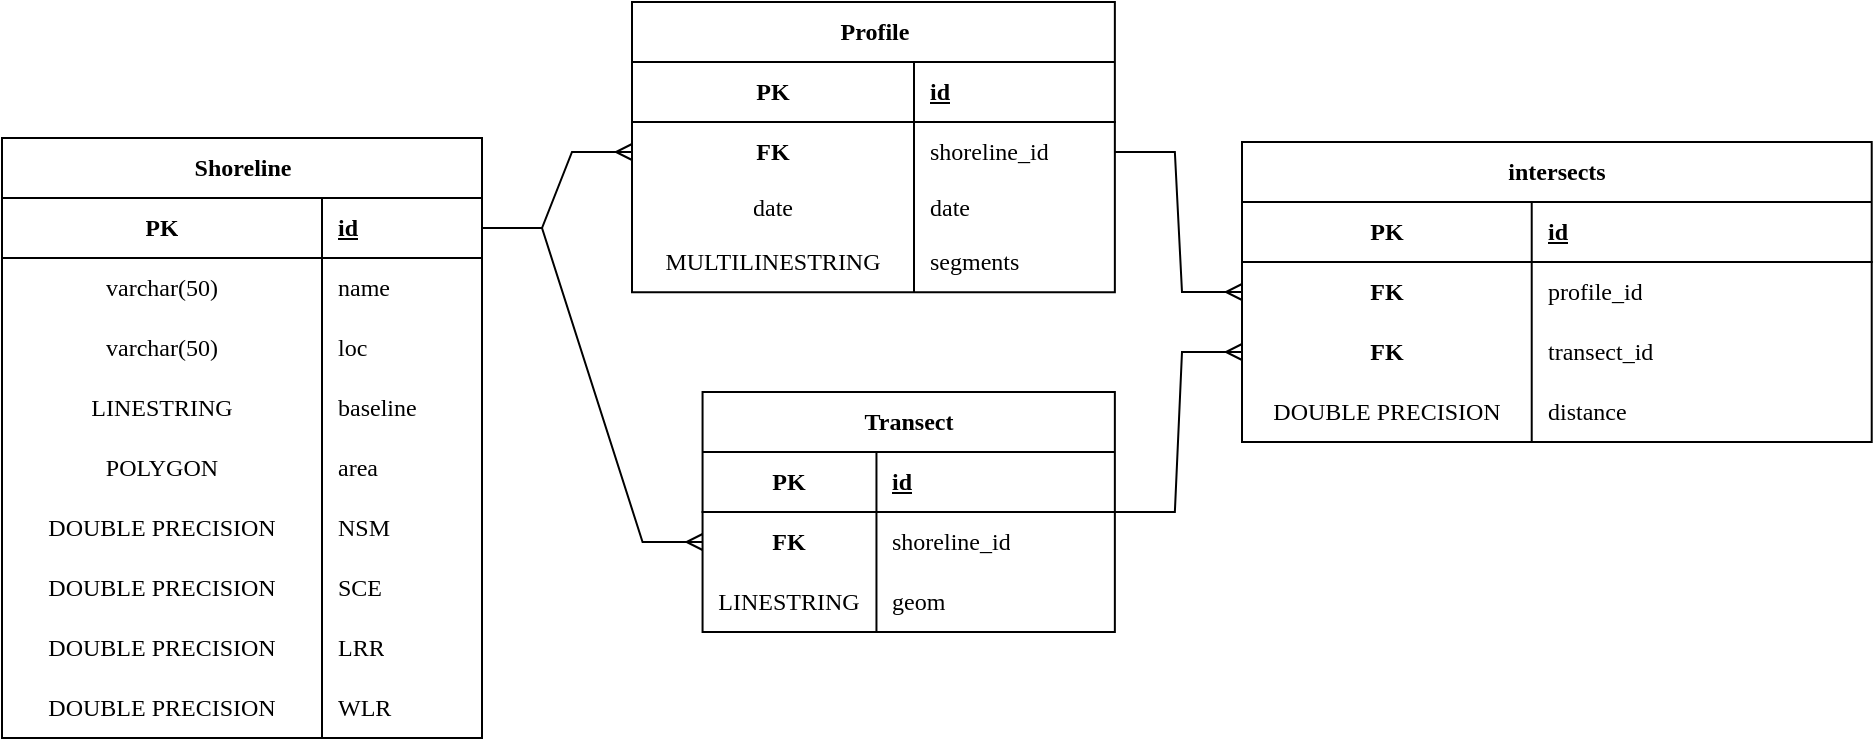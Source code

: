 <mxfile version="24.7.7">
  <diagram name="Page-1" id="DjfULwvAxWN2oeq_wqGz">
    <mxGraphModel dx="1122" dy="249" grid="0" gridSize="10" guides="1" tooltips="1" connect="1" arrows="1" fold="1" page="0" pageScale="1" pageWidth="850" pageHeight="1100" math="0" shadow="0">
      <root>
        <mxCell id="0" />
        <mxCell id="1" parent="0" />
        <mxCell id="vrfJWtTRSwOeZFsgVzQr-1" value="Transect" style="shape=table;startSize=30;container=1;collapsible=1;childLayout=tableLayout;fixedRows=1;rowLines=0;fontStyle=1;align=center;resizeLast=1;html=1;fontFamily=Roboto Mono;fontSource=https%3A%2F%2Ffonts.googleapis.com%2Fcss%3Ffamily%3DRoboto%2BMono;swimlaneLine=1;" vertex="1" parent="1">
          <mxGeometry x="460.28" y="600" width="206.15" height="120" as="geometry" />
        </mxCell>
        <mxCell id="vrfJWtTRSwOeZFsgVzQr-2" value="" style="shape=tableRow;horizontal=0;startSize=0;swimlaneHead=0;swimlaneBody=0;fillColor=none;collapsible=0;dropTarget=0;points=[[0,0.5],[1,0.5]];portConstraint=eastwest;top=0;left=0;right=0;bottom=1;fontFamily=Roboto Mono;fontSource=https%3A%2F%2Ffonts.googleapis.com%2Fcss%3Ffamily%3DRoboto%2BMono;" vertex="1" parent="vrfJWtTRSwOeZFsgVzQr-1">
          <mxGeometry y="30" width="206.15" height="30" as="geometry" />
        </mxCell>
        <mxCell id="vrfJWtTRSwOeZFsgVzQr-3" value="PK" style="shape=partialRectangle;connectable=0;fillColor=none;top=0;left=0;bottom=0;right=0;fontStyle=1;overflow=hidden;whiteSpace=wrap;html=1;fontFamily=Roboto Mono;fontSource=https%3A%2F%2Ffonts.googleapis.com%2Fcss%3Ffamily%3DRoboto%2BMono;" vertex="1" parent="vrfJWtTRSwOeZFsgVzQr-2">
          <mxGeometry width="86.95" height="30" as="geometry">
            <mxRectangle width="86.95" height="30" as="alternateBounds" />
          </mxGeometry>
        </mxCell>
        <mxCell id="vrfJWtTRSwOeZFsgVzQr-4" value="id" style="shape=partialRectangle;connectable=0;fillColor=none;top=0;left=0;bottom=0;right=0;align=left;spacingLeft=6;fontStyle=5;overflow=hidden;whiteSpace=wrap;html=1;fontFamily=Roboto Mono;fontSource=https%3A%2F%2Ffonts.googleapis.com%2Fcss%3Ffamily%3DRoboto%2BMono;" vertex="1" parent="vrfJWtTRSwOeZFsgVzQr-2">
          <mxGeometry x="86.95" width="119.2" height="30" as="geometry">
            <mxRectangle width="119.2" height="30" as="alternateBounds" />
          </mxGeometry>
        </mxCell>
        <mxCell id="vrfJWtTRSwOeZFsgVzQr-5" value="" style="shape=tableRow;horizontal=0;startSize=0;swimlaneHead=0;swimlaneBody=0;fillColor=none;collapsible=0;dropTarget=0;points=[[0,0.5],[1,0.5]];portConstraint=eastwest;top=0;left=0;right=0;bottom=0;fontFamily=Roboto Mono;fontSource=https%3A%2F%2Ffonts.googleapis.com%2Fcss%3Ffamily%3DRoboto%2BMono;" vertex="1" parent="vrfJWtTRSwOeZFsgVzQr-1">
          <mxGeometry y="60" width="206.15" height="30" as="geometry" />
        </mxCell>
        <mxCell id="vrfJWtTRSwOeZFsgVzQr-6" value="FK" style="shape=partialRectangle;connectable=0;fillColor=none;top=0;left=0;bottom=0;right=0;editable=1;overflow=hidden;whiteSpace=wrap;html=1;fontFamily=Roboto Mono;fontSource=https%3A%2F%2Ffonts.googleapis.com%2Fcss%3Ffamily%3DRoboto%2BMono;fontStyle=1" vertex="1" parent="vrfJWtTRSwOeZFsgVzQr-5">
          <mxGeometry width="86.95" height="30" as="geometry">
            <mxRectangle width="86.95" height="30" as="alternateBounds" />
          </mxGeometry>
        </mxCell>
        <mxCell id="vrfJWtTRSwOeZFsgVzQr-7" value="shoreline_id" style="shape=partialRectangle;connectable=0;fillColor=none;top=0;left=0;bottom=0;right=0;align=left;spacingLeft=6;overflow=hidden;whiteSpace=wrap;html=1;fontFamily=Roboto Mono;fontSource=https%3A%2F%2Ffonts.googleapis.com%2Fcss%3Ffamily%3DRoboto%2BMono;" vertex="1" parent="vrfJWtTRSwOeZFsgVzQr-5">
          <mxGeometry x="86.95" width="119.2" height="30" as="geometry">
            <mxRectangle width="119.2" height="30" as="alternateBounds" />
          </mxGeometry>
        </mxCell>
        <mxCell id="vrfJWtTRSwOeZFsgVzQr-8" value="" style="shape=tableRow;horizontal=0;startSize=0;swimlaneHead=0;swimlaneBody=0;fillColor=none;collapsible=0;dropTarget=0;points=[[0,0.5],[1,0.5]];portConstraint=eastwest;top=0;left=0;right=0;bottom=0;fontFamily=Roboto Mono;fontSource=https%3A%2F%2Ffonts.googleapis.com%2Fcss%3Ffamily%3DRoboto%2BMono;" vertex="1" parent="vrfJWtTRSwOeZFsgVzQr-1">
          <mxGeometry y="90" width="206.15" height="30" as="geometry" />
        </mxCell>
        <mxCell id="vrfJWtTRSwOeZFsgVzQr-9" value="LINESTRING" style="shape=partialRectangle;connectable=0;fillColor=none;top=0;left=0;bottom=0;right=0;editable=1;overflow=hidden;whiteSpace=wrap;html=1;fontFamily=Roboto Mono;fontSource=https%3A%2F%2Ffonts.googleapis.com%2Fcss%3Ffamily%3DRoboto%2BMono;fontStyle=0" vertex="1" parent="vrfJWtTRSwOeZFsgVzQr-8">
          <mxGeometry width="86.95" height="30" as="geometry">
            <mxRectangle width="86.95" height="30" as="alternateBounds" />
          </mxGeometry>
        </mxCell>
        <mxCell id="vrfJWtTRSwOeZFsgVzQr-10" value="geom" style="shape=partialRectangle;connectable=0;fillColor=none;top=0;left=0;bottom=0;right=0;align=left;spacingLeft=6;overflow=hidden;whiteSpace=wrap;html=1;fontFamily=Roboto Mono;fontSource=https%3A%2F%2Ffonts.googleapis.com%2Fcss%3Ffamily%3DRoboto%2BMono;" vertex="1" parent="vrfJWtTRSwOeZFsgVzQr-8">
          <mxGeometry x="86.95" width="119.2" height="30" as="geometry">
            <mxRectangle width="119.2" height="30" as="alternateBounds" />
          </mxGeometry>
        </mxCell>
        <mxCell id="vrfJWtTRSwOeZFsgVzQr-11" value="" style="edgeStyle=entityRelationEdgeStyle;fontSize=12;html=1;endArrow=ERmany;rounded=0;exitX=1;exitY=0.5;exitDx=0;exitDy=0;entryX=0;entryY=0.5;entryDx=0;entryDy=0;fontFamily=Roboto Mono;fontSource=https%3A%2F%2Ffonts.googleapis.com%2Fcss%3Ffamily%3DRoboto%2BMono;swimlaneLine=1;" edge="1" parent="1" source="vrfJWtTRSwOeZFsgVzQr-29" target="vrfJWtTRSwOeZFsgVzQr-5">
          <mxGeometry width="100" height="100" relative="1" as="geometry">
            <mxPoint x="357" y="570" as="sourcePoint" />
            <mxPoint x="532" y="430" as="targetPoint" />
          </mxGeometry>
        </mxCell>
        <mxCell id="vrfJWtTRSwOeZFsgVzQr-12" value="" style="edgeStyle=entityRelationEdgeStyle;fontSize=12;html=1;endArrow=ERmany;rounded=0;exitX=1;exitY=0.5;exitDx=0;exitDy=0;fontFamily=Roboto Mono;fontSource=https%3A%2F%2Ffonts.googleapis.com%2Fcss%3Ffamily%3DRoboto%2BMono;swimlaneLine=1;" edge="1" parent="1" source="vrfJWtTRSwOeZFsgVzQr-1" target="vrfJWtTRSwOeZFsgVzQr-98">
          <mxGeometry width="100" height="100" relative="1" as="geometry">
            <mxPoint x="637" y="636" as="sourcePoint" />
            <mxPoint x="720" y="550" as="targetPoint" />
            <Array as="points">
              <mxPoint x="720" y="720" />
              <mxPoint x="690" y="660" />
              <mxPoint x="670" y="620" />
            </Array>
          </mxGeometry>
        </mxCell>
        <mxCell id="vrfJWtTRSwOeZFsgVzQr-13" value="Profile" style="shape=table;startSize=30;container=1;collapsible=1;childLayout=tableLayout;fixedRows=1;rowLines=0;fontStyle=1;align=center;resizeLast=1;html=1;fontFamily=Roboto Mono;fontSource=https%3A%2F%2Ffonts.googleapis.com%2Fcss%3Ffamily%3DRoboto%2BMono;swimlaneLine=1;" vertex="1" parent="1">
          <mxGeometry x="425" y="405" width="241.43" height="145.15" as="geometry" />
        </mxCell>
        <mxCell id="vrfJWtTRSwOeZFsgVzQr-14" value="" style="shape=tableRow;horizontal=0;startSize=0;swimlaneHead=0;swimlaneBody=0;fillColor=none;collapsible=0;dropTarget=0;points=[[0,0.5],[1,0.5]];portConstraint=eastwest;top=0;left=0;right=0;bottom=1;fontFamily=Roboto Mono;fontSource=https%3A%2F%2Ffonts.googleapis.com%2Fcss%3Ffamily%3DRoboto%2BMono;" vertex="1" parent="vrfJWtTRSwOeZFsgVzQr-13">
          <mxGeometry y="30" width="241.43" height="30" as="geometry" />
        </mxCell>
        <mxCell id="vrfJWtTRSwOeZFsgVzQr-15" value="PK" style="shape=partialRectangle;connectable=0;fillColor=none;top=0;left=0;bottom=0;right=0;fontStyle=1;overflow=hidden;whiteSpace=wrap;html=1;fontFamily=Roboto Mono;fontSource=https%3A%2F%2Ffonts.googleapis.com%2Fcss%3Ffamily%3DRoboto%2BMono;" vertex="1" parent="vrfJWtTRSwOeZFsgVzQr-14">
          <mxGeometry width="141" height="30" as="geometry">
            <mxRectangle width="141" height="30" as="alternateBounds" />
          </mxGeometry>
        </mxCell>
        <mxCell id="vrfJWtTRSwOeZFsgVzQr-16" value="id" style="shape=partialRectangle;connectable=0;fillColor=none;top=0;left=0;bottom=0;right=0;align=left;spacingLeft=6;fontStyle=5;overflow=hidden;whiteSpace=wrap;html=1;fontFamily=Roboto Mono;fontSource=https%3A%2F%2Ffonts.googleapis.com%2Fcss%3Ffamily%3DRoboto%2BMono;" vertex="1" parent="vrfJWtTRSwOeZFsgVzQr-14">
          <mxGeometry x="141" width="100.43" height="30" as="geometry">
            <mxRectangle width="100.43" height="30" as="alternateBounds" />
          </mxGeometry>
        </mxCell>
        <mxCell id="vrfJWtTRSwOeZFsgVzQr-17" value="" style="shape=tableRow;horizontal=0;startSize=0;swimlaneHead=0;swimlaneBody=0;fillColor=none;collapsible=0;dropTarget=0;points=[[0,0.5],[1,0.5]];portConstraint=eastwest;top=0;left=0;right=0;bottom=0;fontFamily=Roboto Mono;fontSource=https%3A%2F%2Ffonts.googleapis.com%2Fcss%3Ffamily%3DRoboto%2BMono;" vertex="1" parent="vrfJWtTRSwOeZFsgVzQr-13">
          <mxGeometry y="60" width="241.43" height="30" as="geometry" />
        </mxCell>
        <mxCell id="vrfJWtTRSwOeZFsgVzQr-18" value="FK" style="shape=partialRectangle;connectable=0;fillColor=none;top=0;left=0;bottom=0;right=0;editable=1;overflow=hidden;whiteSpace=wrap;html=1;fontFamily=Roboto Mono;fontSource=https%3A%2F%2Ffonts.googleapis.com%2Fcss%3Ffamily%3DRoboto%2BMono;fontStyle=1" vertex="1" parent="vrfJWtTRSwOeZFsgVzQr-17">
          <mxGeometry width="141" height="30" as="geometry">
            <mxRectangle width="141" height="30" as="alternateBounds" />
          </mxGeometry>
        </mxCell>
        <mxCell id="vrfJWtTRSwOeZFsgVzQr-19" value="shoreline_id" style="shape=partialRectangle;connectable=0;fillColor=none;top=0;left=0;bottom=0;right=0;align=left;spacingLeft=6;overflow=hidden;whiteSpace=wrap;html=1;fontFamily=Roboto Mono;fontSource=https%3A%2F%2Ffonts.googleapis.com%2Fcss%3Ffamily%3DRoboto%2BMono;" vertex="1" parent="vrfJWtTRSwOeZFsgVzQr-17">
          <mxGeometry x="141" width="100.43" height="30" as="geometry">
            <mxRectangle width="100.43" height="30" as="alternateBounds" />
          </mxGeometry>
        </mxCell>
        <mxCell id="vrfJWtTRSwOeZFsgVzQr-20" value="" style="shape=tableRow;horizontal=0;startSize=0;swimlaneHead=0;swimlaneBody=0;fillColor=none;collapsible=0;dropTarget=0;points=[[0,0.5],[1,0.5]];portConstraint=eastwest;top=0;left=0;right=0;bottom=0;fontFamily=Roboto Mono;fontSource=https%3A%2F%2Ffonts.googleapis.com%2Fcss%3Ffamily%3DRoboto%2BMono;" vertex="1" parent="vrfJWtTRSwOeZFsgVzQr-13">
          <mxGeometry y="90" width="241.43" height="25" as="geometry" />
        </mxCell>
        <mxCell id="vrfJWtTRSwOeZFsgVzQr-21" value="date" style="shape=partialRectangle;connectable=0;fillColor=none;top=0;left=0;bottom=0;right=0;editable=1;overflow=hidden;whiteSpace=wrap;html=1;fontFamily=Roboto Mono;fontSource=https%3A%2F%2Ffonts.googleapis.com%2Fcss%3Ffamily%3DRoboto%2BMono;" vertex="1" parent="vrfJWtTRSwOeZFsgVzQr-20">
          <mxGeometry width="141" height="25" as="geometry">
            <mxRectangle width="141" height="25" as="alternateBounds" />
          </mxGeometry>
        </mxCell>
        <mxCell id="vrfJWtTRSwOeZFsgVzQr-22" value="date" style="shape=partialRectangle;connectable=0;fillColor=none;top=0;left=0;bottom=0;right=0;align=left;spacingLeft=6;overflow=hidden;whiteSpace=wrap;html=1;fontFamily=Roboto Mono;fontSource=https%3A%2F%2Ffonts.googleapis.com%2Fcss%3Ffamily%3DRoboto%2BMono;" vertex="1" parent="vrfJWtTRSwOeZFsgVzQr-20">
          <mxGeometry x="141" width="100.43" height="25" as="geometry">
            <mxRectangle width="100.43" height="25" as="alternateBounds" />
          </mxGeometry>
        </mxCell>
        <mxCell id="vrfJWtTRSwOeZFsgVzQr-23" value="" style="shape=tableRow;horizontal=0;startSize=0;swimlaneHead=0;swimlaneBody=0;fillColor=none;collapsible=0;dropTarget=0;points=[[0,0.5],[1,0.5]];portConstraint=eastwest;top=0;left=0;right=0;bottom=0;fontFamily=Roboto Mono;fontSource=https%3A%2F%2Ffonts.googleapis.com%2Fcss%3Ffamily%3DRoboto%2BMono;" vertex="1" parent="vrfJWtTRSwOeZFsgVzQr-13">
          <mxGeometry y="115" width="241.43" height="30" as="geometry" />
        </mxCell>
        <mxCell id="vrfJWtTRSwOeZFsgVzQr-24" value="MULTILINESTRING" style="shape=partialRectangle;connectable=0;fillColor=none;top=0;left=0;bottom=0;right=0;editable=1;overflow=hidden;whiteSpace=wrap;html=1;fontFamily=Roboto Mono;fontSource=https%3A%2F%2Ffonts.googleapis.com%2Fcss%3Ffamily%3DRoboto%2BMono;" vertex="1" parent="vrfJWtTRSwOeZFsgVzQr-23">
          <mxGeometry width="141" height="30" as="geometry">
            <mxRectangle width="141" height="30" as="alternateBounds" />
          </mxGeometry>
        </mxCell>
        <mxCell id="vrfJWtTRSwOeZFsgVzQr-25" value="segments" style="shape=partialRectangle;connectable=0;fillColor=none;top=0;left=0;bottom=0;right=0;align=left;spacingLeft=6;overflow=hidden;whiteSpace=wrap;html=1;fontFamily=Roboto Mono;fontSource=https%3A%2F%2Ffonts.googleapis.com%2Fcss%3Ffamily%3DRoboto%2BMono;" vertex="1" parent="vrfJWtTRSwOeZFsgVzQr-23">
          <mxGeometry x="141" width="100.43" height="30" as="geometry">
            <mxRectangle width="100.43" height="30" as="alternateBounds" />
          </mxGeometry>
        </mxCell>
        <mxCell id="vrfJWtTRSwOeZFsgVzQr-26" value="" style="edgeStyle=entityRelationEdgeStyle;fontSize=12;html=1;endArrow=ERmany;rounded=0;exitX=1;exitY=0.5;exitDx=0;exitDy=0;fontFamily=Roboto Mono;fontSource=https%3A%2F%2Ffonts.googleapis.com%2Fcss%3Ffamily%3DRoboto%2BMono;swimlaneLine=1;" edge="1" parent="1" source="vrfJWtTRSwOeZFsgVzQr-29" target="vrfJWtTRSwOeZFsgVzQr-17">
          <mxGeometry width="100" height="100" relative="1" as="geometry">
            <mxPoint x="357" y="570" as="sourcePoint" />
            <mxPoint x="427" y="639" as="targetPoint" />
          </mxGeometry>
        </mxCell>
        <mxCell id="vrfJWtTRSwOeZFsgVzQr-27" value="" style="edgeStyle=entityRelationEdgeStyle;fontSize=12;html=1;endArrow=ERmany;rounded=0;exitX=1;exitY=0.5;exitDx=0;exitDy=0;fontFamily=Roboto Mono;fontSource=https%3A%2F%2Ffonts.googleapis.com%2Fcss%3Ffamily%3DRoboto%2BMono;swimlaneLine=1;" edge="1" parent="1" source="vrfJWtTRSwOeZFsgVzQr-17" target="vrfJWtTRSwOeZFsgVzQr-89">
          <mxGeometry width="100" height="100" relative="1" as="geometry">
            <mxPoint x="607" y="631" as="sourcePoint" />
            <mxPoint x="720" y="410" as="targetPoint" />
          </mxGeometry>
        </mxCell>
        <mxCell id="vrfJWtTRSwOeZFsgVzQr-28" value="Shoreline" style="shape=table;startSize=30;container=1;collapsible=1;childLayout=tableLayout;fixedRows=1;rowLines=0;fontStyle=1;align=center;resizeLast=1;html=1;fontFamily=Roboto Mono;fontSource=https%3A%2F%2Ffonts.googleapis.com%2Fcss%3Ffamily%3DRoboto%2BMono;swimlaneLine=1;" vertex="1" parent="1">
          <mxGeometry x="110" y="473" width="240" height="300" as="geometry" />
        </mxCell>
        <mxCell id="vrfJWtTRSwOeZFsgVzQr-29" value="" style="shape=tableRow;horizontal=0;startSize=0;swimlaneHead=0;swimlaneBody=0;fillColor=none;collapsible=0;dropTarget=0;points=[[0,0.5],[1,0.5]];portConstraint=eastwest;top=0;left=0;right=0;bottom=1;fontFamily=Roboto Mono;fontSource=https%3A%2F%2Ffonts.googleapis.com%2Fcss%3Ffamily%3DRoboto%2BMono;" vertex="1" parent="vrfJWtTRSwOeZFsgVzQr-28">
          <mxGeometry y="30" width="240" height="30" as="geometry" />
        </mxCell>
        <mxCell id="vrfJWtTRSwOeZFsgVzQr-30" value="PK" style="shape=partialRectangle;connectable=0;fillColor=none;top=0;left=0;bottom=0;right=0;fontStyle=1;overflow=hidden;whiteSpace=wrap;html=1;fontFamily=Roboto Mono;fontSource=https%3A%2F%2Ffonts.googleapis.com%2Fcss%3Ffamily%3DRoboto%2BMono;" vertex="1" parent="vrfJWtTRSwOeZFsgVzQr-29">
          <mxGeometry width="160" height="30" as="geometry">
            <mxRectangle width="160" height="30" as="alternateBounds" />
          </mxGeometry>
        </mxCell>
        <mxCell id="vrfJWtTRSwOeZFsgVzQr-31" value="id" style="shape=partialRectangle;connectable=0;fillColor=none;top=0;left=0;bottom=0;right=0;align=left;spacingLeft=6;fontStyle=5;overflow=hidden;whiteSpace=wrap;html=1;fontFamily=Roboto Mono;fontSource=https%3A%2F%2Ffonts.googleapis.com%2Fcss%3Ffamily%3DRoboto%2BMono;" vertex="1" parent="vrfJWtTRSwOeZFsgVzQr-29">
          <mxGeometry x="160" width="80" height="30" as="geometry">
            <mxRectangle width="80" height="30" as="alternateBounds" />
          </mxGeometry>
        </mxCell>
        <mxCell id="vrfJWtTRSwOeZFsgVzQr-32" value="" style="shape=tableRow;horizontal=0;startSize=0;swimlaneHead=0;swimlaneBody=0;fillColor=none;collapsible=0;dropTarget=0;points=[[0,0.5],[1,0.5]];portConstraint=eastwest;top=0;left=0;right=0;bottom=0;fontFamily=Roboto Mono;fontSource=https%3A%2F%2Ffonts.googleapis.com%2Fcss%3Ffamily%3DRoboto%2BMono;" vertex="1" parent="vrfJWtTRSwOeZFsgVzQr-28">
          <mxGeometry y="60" width="240" height="30" as="geometry" />
        </mxCell>
        <mxCell id="vrfJWtTRSwOeZFsgVzQr-33" value="varchar(50)" style="shape=partialRectangle;connectable=0;fillColor=none;top=0;left=0;bottom=0;right=0;editable=1;overflow=hidden;whiteSpace=wrap;html=1;fontFamily=Roboto Mono;fontSource=https%3A%2F%2Ffonts.googleapis.com%2Fcss%3Ffamily%3DRoboto%2BMono;" vertex="1" parent="vrfJWtTRSwOeZFsgVzQr-32">
          <mxGeometry width="160" height="30" as="geometry">
            <mxRectangle width="160" height="30" as="alternateBounds" />
          </mxGeometry>
        </mxCell>
        <mxCell id="vrfJWtTRSwOeZFsgVzQr-34" value="name" style="shape=partialRectangle;connectable=0;fillColor=none;top=0;left=0;bottom=0;right=0;align=left;spacingLeft=6;overflow=hidden;whiteSpace=wrap;html=1;fontFamily=Roboto Mono;fontSource=https%3A%2F%2Ffonts.googleapis.com%2Fcss%3Ffamily%3DRoboto%2BMono;" vertex="1" parent="vrfJWtTRSwOeZFsgVzQr-32">
          <mxGeometry x="160" width="80" height="30" as="geometry">
            <mxRectangle width="80" height="30" as="alternateBounds" />
          </mxGeometry>
        </mxCell>
        <mxCell id="vrfJWtTRSwOeZFsgVzQr-35" value="" style="shape=tableRow;horizontal=0;startSize=0;swimlaneHead=0;swimlaneBody=0;fillColor=none;collapsible=0;dropTarget=0;points=[[0,0.5],[1,0.5]];portConstraint=eastwest;top=0;left=0;right=0;bottom=0;fontFamily=Roboto Mono;fontSource=https%3A%2F%2Ffonts.googleapis.com%2Fcss%3Ffamily%3DRoboto%2BMono;" vertex="1" parent="vrfJWtTRSwOeZFsgVzQr-28">
          <mxGeometry y="90" width="240" height="30" as="geometry" />
        </mxCell>
        <mxCell id="vrfJWtTRSwOeZFsgVzQr-36" value="varchar(50)&lt;br&gt;" style="shape=partialRectangle;connectable=0;fillColor=none;top=0;left=0;bottom=0;right=0;editable=1;overflow=hidden;whiteSpace=wrap;html=1;fontFamily=Roboto Mono;fontSource=https%3A%2F%2Ffonts.googleapis.com%2Fcss%3Ffamily%3DRoboto%2BMono;" vertex="1" parent="vrfJWtTRSwOeZFsgVzQr-35">
          <mxGeometry width="160" height="30" as="geometry">
            <mxRectangle width="160" height="30" as="alternateBounds" />
          </mxGeometry>
        </mxCell>
        <mxCell id="vrfJWtTRSwOeZFsgVzQr-37" value="loc" style="shape=partialRectangle;connectable=0;fillColor=none;top=0;left=0;bottom=0;right=0;align=left;spacingLeft=6;overflow=hidden;whiteSpace=wrap;html=1;fontFamily=Roboto Mono;fontSource=https%3A%2F%2Ffonts.googleapis.com%2Fcss%3Ffamily%3DRoboto%2BMono;" vertex="1" parent="vrfJWtTRSwOeZFsgVzQr-35">
          <mxGeometry x="160" width="80" height="30" as="geometry">
            <mxRectangle width="80" height="30" as="alternateBounds" />
          </mxGeometry>
        </mxCell>
        <mxCell id="vrfJWtTRSwOeZFsgVzQr-38" value="" style="shape=tableRow;horizontal=0;startSize=0;swimlaneHead=0;swimlaneBody=0;fillColor=none;collapsible=0;dropTarget=0;points=[[0,0.5],[1,0.5]];portConstraint=eastwest;top=0;left=0;right=0;bottom=0;fontFamily=Roboto Mono;fontSource=https%3A%2F%2Ffonts.googleapis.com%2Fcss%3Ffamily%3DRoboto%2BMono;" vertex="1" parent="vrfJWtTRSwOeZFsgVzQr-28">
          <mxGeometry y="120" width="240" height="30" as="geometry" />
        </mxCell>
        <mxCell id="vrfJWtTRSwOeZFsgVzQr-39" value="LINESTRING" style="shape=partialRectangle;connectable=0;fillColor=none;top=0;left=0;bottom=0;right=0;editable=1;overflow=hidden;whiteSpace=wrap;html=1;fontFamily=Roboto Mono;fontSource=https%3A%2F%2Ffonts.googleapis.com%2Fcss%3Ffamily%3DRoboto%2BMono;" vertex="1" parent="vrfJWtTRSwOeZFsgVzQr-38">
          <mxGeometry width="160" height="30" as="geometry">
            <mxRectangle width="160" height="30" as="alternateBounds" />
          </mxGeometry>
        </mxCell>
        <mxCell id="vrfJWtTRSwOeZFsgVzQr-40" value="baseline" style="shape=partialRectangle;connectable=0;fillColor=none;top=0;left=0;bottom=0;right=0;align=left;spacingLeft=6;overflow=hidden;whiteSpace=wrap;html=1;fontFamily=Roboto Mono;fontSource=https%3A%2F%2Ffonts.googleapis.com%2Fcss%3Ffamily%3DRoboto%2BMono;" vertex="1" parent="vrfJWtTRSwOeZFsgVzQr-38">
          <mxGeometry x="160" width="80" height="30" as="geometry">
            <mxRectangle width="80" height="30" as="alternateBounds" />
          </mxGeometry>
        </mxCell>
        <mxCell id="vrfJWtTRSwOeZFsgVzQr-101" value="" style="shape=tableRow;horizontal=0;startSize=0;swimlaneHead=0;swimlaneBody=0;fillColor=none;collapsible=0;dropTarget=0;points=[[0,0.5],[1,0.5]];portConstraint=eastwest;top=0;left=0;right=0;bottom=0;fontFamily=Roboto Mono;fontSource=https%3A%2F%2Ffonts.googleapis.com%2Fcss%3Ffamily%3DRoboto%2BMono;" vertex="1" parent="vrfJWtTRSwOeZFsgVzQr-28">
          <mxGeometry y="150" width="240" height="30" as="geometry" />
        </mxCell>
        <mxCell id="vrfJWtTRSwOeZFsgVzQr-102" value="POLYGON" style="shape=partialRectangle;connectable=0;fillColor=none;top=0;left=0;bottom=0;right=0;editable=1;overflow=hidden;whiteSpace=wrap;html=1;fontFamily=Roboto Mono;fontSource=https%3A%2F%2Ffonts.googleapis.com%2Fcss%3Ffamily%3DRoboto%2BMono;" vertex="1" parent="vrfJWtTRSwOeZFsgVzQr-101">
          <mxGeometry width="160" height="30" as="geometry">
            <mxRectangle width="160" height="30" as="alternateBounds" />
          </mxGeometry>
        </mxCell>
        <mxCell id="vrfJWtTRSwOeZFsgVzQr-103" value="area" style="shape=partialRectangle;connectable=0;fillColor=none;top=0;left=0;bottom=0;right=0;align=left;spacingLeft=6;overflow=hidden;whiteSpace=wrap;html=1;fontFamily=Roboto Mono;fontSource=https%3A%2F%2Ffonts.googleapis.com%2Fcss%3Ffamily%3DRoboto%2BMono;" vertex="1" parent="vrfJWtTRSwOeZFsgVzQr-101">
          <mxGeometry x="160" width="80" height="30" as="geometry">
            <mxRectangle width="80" height="30" as="alternateBounds" />
          </mxGeometry>
        </mxCell>
        <mxCell id="vrfJWtTRSwOeZFsgVzQr-44" value="" style="shape=tableRow;horizontal=0;startSize=0;swimlaneHead=0;swimlaneBody=0;fillColor=none;collapsible=0;dropTarget=0;points=[[0,0.5],[1,0.5]];portConstraint=eastwest;top=0;left=0;right=0;bottom=0;fontFamily=Roboto Mono;fontSource=https%3A%2F%2Ffonts.googleapis.com%2Fcss%3Ffamily%3DRoboto%2BMono;" vertex="1" parent="vrfJWtTRSwOeZFsgVzQr-28">
          <mxGeometry y="180" width="240" height="30" as="geometry" />
        </mxCell>
        <mxCell id="vrfJWtTRSwOeZFsgVzQr-45" value="DOUBLE PRECISION" style="shape=partialRectangle;connectable=0;fillColor=none;top=0;left=0;bottom=0;right=0;editable=1;overflow=hidden;whiteSpace=wrap;html=1;fontFamily=Roboto Mono;fontSource=https%3A%2F%2Ffonts.googleapis.com%2Fcss%3Ffamily%3DRoboto%2BMono;" vertex="1" parent="vrfJWtTRSwOeZFsgVzQr-44">
          <mxGeometry width="160" height="30" as="geometry">
            <mxRectangle width="160" height="30" as="alternateBounds" />
          </mxGeometry>
        </mxCell>
        <mxCell id="vrfJWtTRSwOeZFsgVzQr-46" value="NSM" style="shape=partialRectangle;connectable=0;fillColor=none;top=0;left=0;bottom=0;right=0;align=left;spacingLeft=6;overflow=hidden;whiteSpace=wrap;html=1;fontFamily=Roboto Mono;fontSource=https%3A%2F%2Ffonts.googleapis.com%2Fcss%3Ffamily%3DRoboto%2BMono;" vertex="1" parent="vrfJWtTRSwOeZFsgVzQr-44">
          <mxGeometry x="160" width="80" height="30" as="geometry">
            <mxRectangle width="80" height="30" as="alternateBounds" />
          </mxGeometry>
        </mxCell>
        <mxCell id="vrfJWtTRSwOeZFsgVzQr-47" value="" style="shape=tableRow;horizontal=0;startSize=0;swimlaneHead=0;swimlaneBody=0;fillColor=none;collapsible=0;dropTarget=0;points=[[0,0.5],[1,0.5]];portConstraint=eastwest;top=0;left=0;right=0;bottom=0;fontFamily=Roboto Mono;fontSource=https%3A%2F%2Ffonts.googleapis.com%2Fcss%3Ffamily%3DRoboto%2BMono;" vertex="1" parent="vrfJWtTRSwOeZFsgVzQr-28">
          <mxGeometry y="210" width="240" height="30" as="geometry" />
        </mxCell>
        <mxCell id="vrfJWtTRSwOeZFsgVzQr-48" value="DOUBLE PRECISION" style="shape=partialRectangle;connectable=0;fillColor=none;top=0;left=0;bottom=0;right=0;editable=1;overflow=hidden;whiteSpace=wrap;html=1;fontFamily=Roboto Mono;fontSource=https%3A%2F%2Ffonts.googleapis.com%2Fcss%3Ffamily%3DRoboto%2BMono;" vertex="1" parent="vrfJWtTRSwOeZFsgVzQr-47">
          <mxGeometry width="160" height="30" as="geometry">
            <mxRectangle width="160" height="30" as="alternateBounds" />
          </mxGeometry>
        </mxCell>
        <mxCell id="vrfJWtTRSwOeZFsgVzQr-49" value="SCE" style="shape=partialRectangle;connectable=0;fillColor=none;top=0;left=0;bottom=0;right=0;align=left;spacingLeft=6;overflow=hidden;whiteSpace=wrap;html=1;fontFamily=Roboto Mono;fontSource=https%3A%2F%2Ffonts.googleapis.com%2Fcss%3Ffamily%3DRoboto%2BMono;" vertex="1" parent="vrfJWtTRSwOeZFsgVzQr-47">
          <mxGeometry x="160" width="80" height="30" as="geometry">
            <mxRectangle width="80" height="30" as="alternateBounds" />
          </mxGeometry>
        </mxCell>
        <mxCell id="vrfJWtTRSwOeZFsgVzQr-50" value="" style="shape=tableRow;horizontal=0;startSize=0;swimlaneHead=0;swimlaneBody=0;fillColor=none;collapsible=0;dropTarget=0;points=[[0,0.5],[1,0.5]];portConstraint=eastwest;top=0;left=0;right=0;bottom=0;fontFamily=Roboto Mono;fontSource=https%3A%2F%2Ffonts.googleapis.com%2Fcss%3Ffamily%3DRoboto%2BMono;" vertex="1" parent="vrfJWtTRSwOeZFsgVzQr-28">
          <mxGeometry y="240" width="240" height="30" as="geometry" />
        </mxCell>
        <mxCell id="vrfJWtTRSwOeZFsgVzQr-51" value="DOUBLE PRECISION" style="shape=partialRectangle;connectable=0;fillColor=none;top=0;left=0;bottom=0;right=0;editable=1;overflow=hidden;whiteSpace=wrap;html=1;fontFamily=Roboto Mono;fontSource=https%3A%2F%2Ffonts.googleapis.com%2Fcss%3Ffamily%3DRoboto%2BMono;" vertex="1" parent="vrfJWtTRSwOeZFsgVzQr-50">
          <mxGeometry width="160" height="30" as="geometry">
            <mxRectangle width="160" height="30" as="alternateBounds" />
          </mxGeometry>
        </mxCell>
        <mxCell id="vrfJWtTRSwOeZFsgVzQr-52" value="LRR" style="shape=partialRectangle;connectable=0;fillColor=none;top=0;left=0;bottom=0;right=0;align=left;spacingLeft=6;overflow=hidden;whiteSpace=wrap;html=1;fontFamily=Roboto Mono;fontSource=https%3A%2F%2Ffonts.googleapis.com%2Fcss%3Ffamily%3DRoboto%2BMono;" vertex="1" parent="vrfJWtTRSwOeZFsgVzQr-50">
          <mxGeometry x="160" width="80" height="30" as="geometry">
            <mxRectangle width="80" height="30" as="alternateBounds" />
          </mxGeometry>
        </mxCell>
        <mxCell id="vrfJWtTRSwOeZFsgVzQr-53" value="" style="shape=tableRow;horizontal=0;startSize=0;swimlaneHead=0;swimlaneBody=0;fillColor=none;collapsible=0;dropTarget=0;points=[[0,0.5],[1,0.5]];portConstraint=eastwest;top=0;left=0;right=0;bottom=0;fontFamily=Roboto Mono;fontSource=https%3A%2F%2Ffonts.googleapis.com%2Fcss%3Ffamily%3DRoboto%2BMono;" vertex="1" parent="vrfJWtTRSwOeZFsgVzQr-28">
          <mxGeometry y="270" width="240" height="30" as="geometry" />
        </mxCell>
        <mxCell id="vrfJWtTRSwOeZFsgVzQr-54" value="DOUBLE PRECISION" style="shape=partialRectangle;connectable=0;fillColor=none;top=0;left=0;bottom=0;right=0;editable=1;overflow=hidden;whiteSpace=wrap;html=1;fontFamily=Roboto Mono;fontSource=https%3A%2F%2Ffonts.googleapis.com%2Fcss%3Ffamily%3DRoboto%2BMono;" vertex="1" parent="vrfJWtTRSwOeZFsgVzQr-53">
          <mxGeometry width="160" height="30" as="geometry">
            <mxRectangle width="160" height="30" as="alternateBounds" />
          </mxGeometry>
        </mxCell>
        <mxCell id="vrfJWtTRSwOeZFsgVzQr-55" value="WLR" style="shape=partialRectangle;connectable=0;fillColor=none;top=0;left=0;bottom=0;right=0;align=left;spacingLeft=6;overflow=hidden;whiteSpace=wrap;html=1;fontFamily=Roboto Mono;fontSource=https%3A%2F%2Ffonts.googleapis.com%2Fcss%3Ffamily%3DRoboto%2BMono;" vertex="1" parent="vrfJWtTRSwOeZFsgVzQr-53">
          <mxGeometry x="160" width="80" height="30" as="geometry">
            <mxRectangle width="80" height="30" as="alternateBounds" />
          </mxGeometry>
        </mxCell>
        <mxCell id="vrfJWtTRSwOeZFsgVzQr-85" value="intersects" style="shape=table;startSize=30;container=1;collapsible=1;childLayout=tableLayout;fixedRows=1;rowLines=0;fontStyle=1;align=center;resizeLast=1;html=1;fontFamily=Roboto Mono;fontSource=https%3A%2F%2Ffonts.googleapis.com%2Fcss%3Ffamily%3DRoboto%2BMono;swimlaneLine=1;" vertex="1" parent="1">
          <mxGeometry x="730" y="475" width="314.86" height="150" as="geometry" />
        </mxCell>
        <mxCell id="vrfJWtTRSwOeZFsgVzQr-86" value="" style="shape=tableRow;horizontal=0;startSize=0;swimlaneHead=0;swimlaneBody=0;fillColor=none;collapsible=0;dropTarget=0;points=[[0,0.5],[1,0.5]];portConstraint=eastwest;top=0;left=0;right=0;bottom=1;fontFamily=Roboto Mono;fontSource=https%3A%2F%2Ffonts.googleapis.com%2Fcss%3Ffamily%3DRoboto%2BMono;" vertex="1" parent="vrfJWtTRSwOeZFsgVzQr-85">
          <mxGeometry y="30" width="314.86" height="30" as="geometry" />
        </mxCell>
        <mxCell id="vrfJWtTRSwOeZFsgVzQr-87" value="PK" style="shape=partialRectangle;connectable=0;fillColor=none;top=0;left=0;bottom=0;right=0;fontStyle=1;overflow=hidden;whiteSpace=wrap;html=1;fontFamily=Roboto Mono;fontSource=https%3A%2F%2Ffonts.googleapis.com%2Fcss%3Ffamily%3DRoboto%2BMono;" vertex="1" parent="vrfJWtTRSwOeZFsgVzQr-86">
          <mxGeometry width="144.86" height="30" as="geometry">
            <mxRectangle width="144.86" height="30" as="alternateBounds" />
          </mxGeometry>
        </mxCell>
        <mxCell id="vrfJWtTRSwOeZFsgVzQr-88" value="id" style="shape=partialRectangle;connectable=0;fillColor=none;top=0;left=0;bottom=0;right=0;align=left;spacingLeft=6;fontStyle=5;overflow=hidden;whiteSpace=wrap;html=1;fontFamily=Roboto Mono;fontSource=https%3A%2F%2Ffonts.googleapis.com%2Fcss%3Ffamily%3DRoboto%2BMono;" vertex="1" parent="vrfJWtTRSwOeZFsgVzQr-86">
          <mxGeometry x="144.86" width="170" height="30" as="geometry">
            <mxRectangle width="170" height="30" as="alternateBounds" />
          </mxGeometry>
        </mxCell>
        <mxCell id="vrfJWtTRSwOeZFsgVzQr-89" value="" style="shape=tableRow;horizontal=0;startSize=0;swimlaneHead=0;swimlaneBody=0;fillColor=none;collapsible=0;dropTarget=0;points=[[0,0.5],[1,0.5]];portConstraint=eastwest;top=0;left=0;right=0;bottom=0;fontFamily=Roboto Mono;fontSource=https%3A%2F%2Ffonts.googleapis.com%2Fcss%3Ffamily%3DRoboto%2BMono;" vertex="1" parent="vrfJWtTRSwOeZFsgVzQr-85">
          <mxGeometry y="60" width="314.86" height="30" as="geometry" />
        </mxCell>
        <mxCell id="vrfJWtTRSwOeZFsgVzQr-90" value="FK" style="shape=partialRectangle;connectable=0;fillColor=none;top=0;left=0;bottom=0;right=0;editable=1;overflow=hidden;whiteSpace=wrap;html=1;fontFamily=Roboto Mono;fontSource=https%3A%2F%2Ffonts.googleapis.com%2Fcss%3Ffamily%3DRoboto%2BMono;fontStyle=1" vertex="1" parent="vrfJWtTRSwOeZFsgVzQr-89">
          <mxGeometry width="144.86" height="30" as="geometry">
            <mxRectangle width="144.86" height="30" as="alternateBounds" />
          </mxGeometry>
        </mxCell>
        <mxCell id="vrfJWtTRSwOeZFsgVzQr-91" value="profile_id" style="shape=partialRectangle;connectable=0;fillColor=none;top=0;left=0;bottom=0;right=0;align=left;spacingLeft=6;overflow=hidden;whiteSpace=wrap;html=1;fontFamily=Roboto Mono;fontSource=https%3A%2F%2Ffonts.googleapis.com%2Fcss%3Ffamily%3DRoboto%2BMono;" vertex="1" parent="vrfJWtTRSwOeZFsgVzQr-89">
          <mxGeometry x="144.86" width="170" height="30" as="geometry">
            <mxRectangle width="170" height="30" as="alternateBounds" />
          </mxGeometry>
        </mxCell>
        <mxCell id="vrfJWtTRSwOeZFsgVzQr-98" value="" style="shape=tableRow;horizontal=0;startSize=0;swimlaneHead=0;swimlaneBody=0;fillColor=none;collapsible=0;dropTarget=0;points=[[0,0.5],[1,0.5]];portConstraint=eastwest;top=0;left=0;right=0;bottom=0;fontFamily=Roboto Mono;fontSource=https%3A%2F%2Ffonts.googleapis.com%2Fcss%3Ffamily%3DRoboto%2BMono;" vertex="1" parent="vrfJWtTRSwOeZFsgVzQr-85">
          <mxGeometry y="90" width="314.86" height="30" as="geometry" />
        </mxCell>
        <mxCell id="vrfJWtTRSwOeZFsgVzQr-99" value="FK" style="shape=partialRectangle;connectable=0;fillColor=none;top=0;left=0;bottom=0;right=0;editable=1;overflow=hidden;whiteSpace=wrap;html=1;fontFamily=Roboto Mono;fontSource=https%3A%2F%2Ffonts.googleapis.com%2Fcss%3Ffamily%3DRoboto%2BMono;fontStyle=1" vertex="1" parent="vrfJWtTRSwOeZFsgVzQr-98">
          <mxGeometry width="144.86" height="30" as="geometry">
            <mxRectangle width="144.86" height="30" as="alternateBounds" />
          </mxGeometry>
        </mxCell>
        <mxCell id="vrfJWtTRSwOeZFsgVzQr-100" value="transect_id" style="shape=partialRectangle;connectable=0;fillColor=none;top=0;left=0;bottom=0;right=0;align=left;spacingLeft=6;overflow=hidden;whiteSpace=wrap;html=1;fontFamily=Roboto Mono;fontSource=https%3A%2F%2Ffonts.googleapis.com%2Fcss%3Ffamily%3DRoboto%2BMono;" vertex="1" parent="vrfJWtTRSwOeZFsgVzQr-98">
          <mxGeometry x="144.86" width="170" height="30" as="geometry">
            <mxRectangle width="170" height="30" as="alternateBounds" />
          </mxGeometry>
        </mxCell>
        <mxCell id="vrfJWtTRSwOeZFsgVzQr-95" value="" style="shape=tableRow;horizontal=0;startSize=0;swimlaneHead=0;swimlaneBody=0;fillColor=none;collapsible=0;dropTarget=0;points=[[0,0.5],[1,0.5]];portConstraint=eastwest;top=0;left=0;right=0;bottom=0;fontFamily=Roboto Mono;fontSource=https%3A%2F%2Ffonts.googleapis.com%2Fcss%3Ffamily%3DRoboto%2BMono;" vertex="1" parent="vrfJWtTRSwOeZFsgVzQr-85">
          <mxGeometry y="120" width="314.86" height="30" as="geometry" />
        </mxCell>
        <mxCell id="vrfJWtTRSwOeZFsgVzQr-96" value="DOUBLE PRECISION" style="shape=partialRectangle;connectable=0;fillColor=none;top=0;left=0;bottom=0;right=0;editable=1;overflow=hidden;whiteSpace=wrap;html=1;fontFamily=Roboto Mono;fontSource=https%3A%2F%2Ffonts.googleapis.com%2Fcss%3Ffamily%3DRoboto%2BMono;fontStyle=0" vertex="1" parent="vrfJWtTRSwOeZFsgVzQr-95">
          <mxGeometry width="144.86" height="30" as="geometry">
            <mxRectangle width="144.86" height="30" as="alternateBounds" />
          </mxGeometry>
        </mxCell>
        <mxCell id="vrfJWtTRSwOeZFsgVzQr-97" value="distance" style="shape=partialRectangle;connectable=0;fillColor=none;top=0;left=0;bottom=0;right=0;align=left;spacingLeft=6;overflow=hidden;whiteSpace=wrap;html=1;fontFamily=Roboto Mono;fontSource=https%3A%2F%2Ffonts.googleapis.com%2Fcss%3Ffamily%3DRoboto%2BMono;" vertex="1" parent="vrfJWtTRSwOeZFsgVzQr-95">
          <mxGeometry x="144.86" width="170" height="30" as="geometry">
            <mxRectangle width="170" height="30" as="alternateBounds" />
          </mxGeometry>
        </mxCell>
      </root>
    </mxGraphModel>
  </diagram>
</mxfile>
